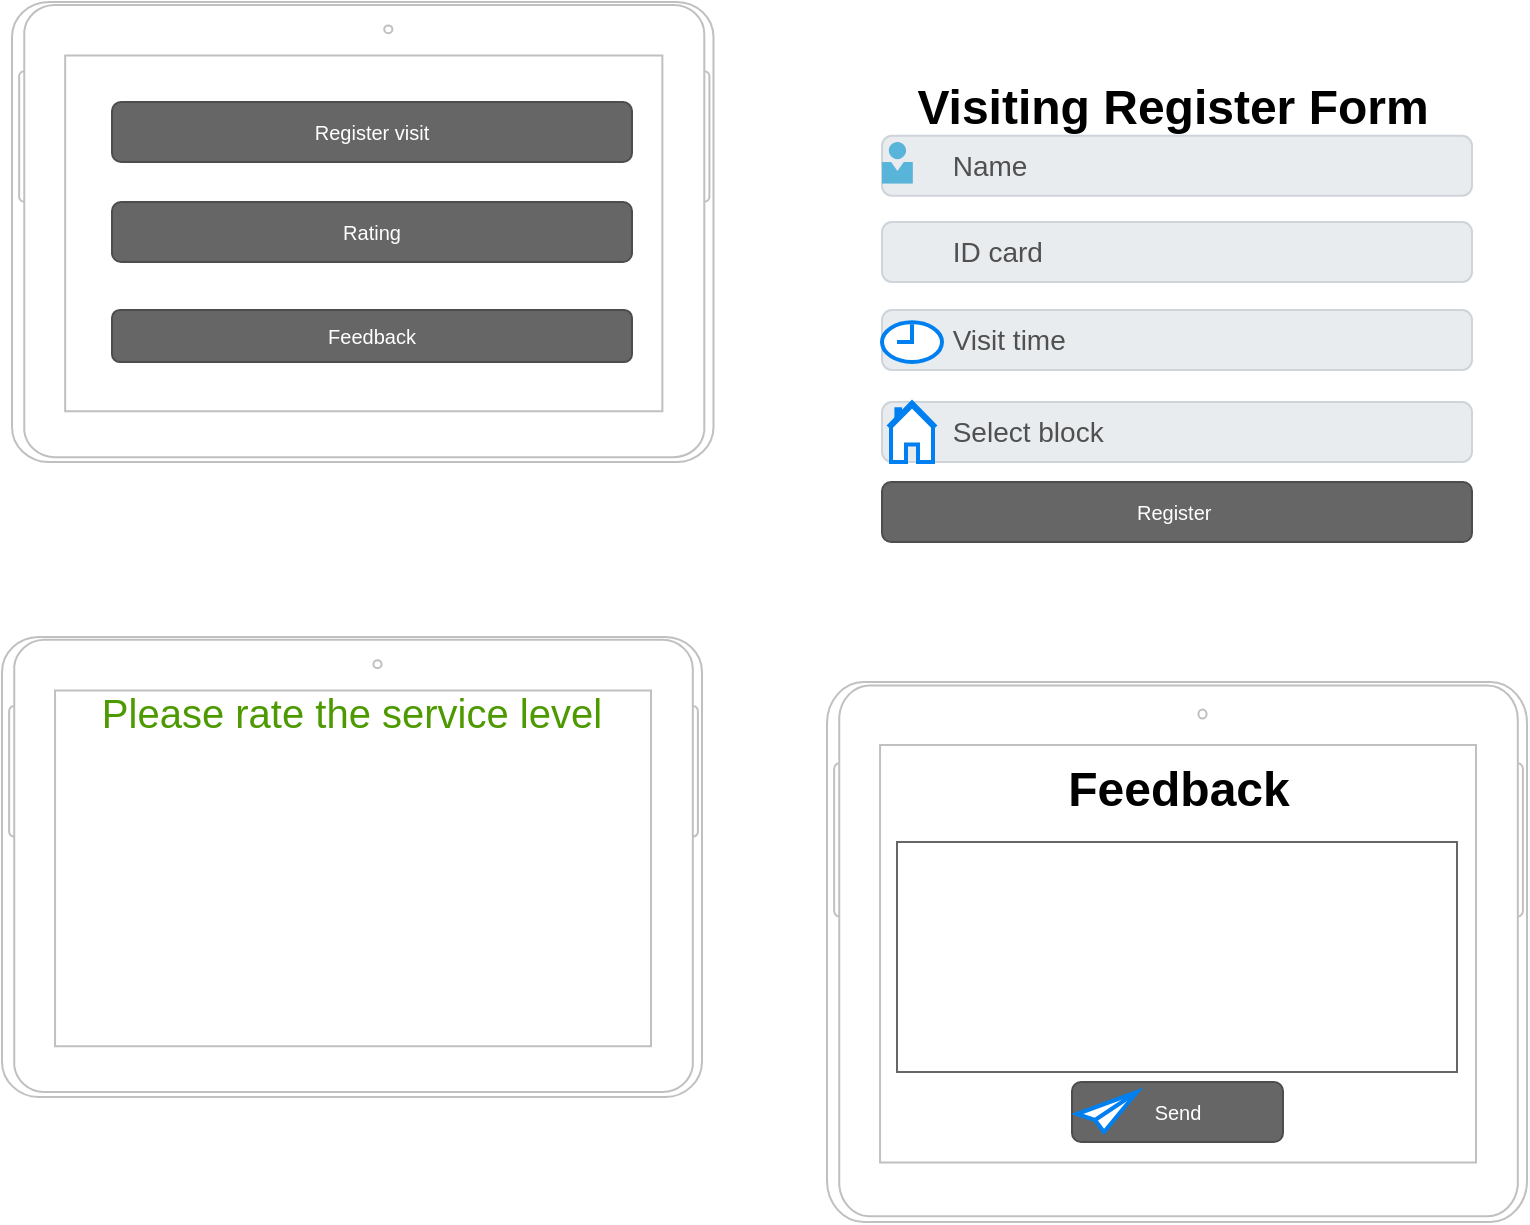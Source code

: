 <mxfile version="21.0.6" type="github">
  <diagram name="Page-1" id="ERA9clVWiJN9jm6EAOTU">
    <mxGraphModel dx="1050" dy="491" grid="1" gridSize="10" guides="1" tooltips="1" connect="1" arrows="1" fold="1" page="1" pageScale="1" pageWidth="850" pageHeight="1100" math="0" shadow="0">
      <root>
        <mxCell id="0" />
        <mxCell id="1" parent="0" />
        <mxCell id="GEdyw78trVJxSbKYEeHb-15" value="&amp;nbsp; &amp;nbsp; &amp;nbsp; Name" style="html=1;shadow=0;dashed=0;shape=mxgraph.bootstrap.rrect;rSize=5;strokeColor=#CED4DA;strokeWidth=1;fillColor=#E9ECEF;fontColor=#505050;whiteSpace=wrap;align=left;verticalAlign=middle;spacingLeft=10;fontSize=14;" parent="1" vertex="1">
          <mxGeometry x="605" y="176.88" width="295" height="30" as="geometry" />
        </mxCell>
        <mxCell id="GEdyw78trVJxSbKYEeHb-16" value="&amp;nbsp; &amp;nbsp; &amp;nbsp; ID card" style="html=1;shadow=0;dashed=0;shape=mxgraph.bootstrap.rrect;rSize=5;strokeColor=#CED4DA;strokeWidth=1;fillColor=#E9ECEF;fontColor=#505050;whiteSpace=wrap;align=left;verticalAlign=middle;spacingLeft=10;fontSize=14;" parent="1" vertex="1">
          <mxGeometry x="605" y="220" width="295" height="30" as="geometry" />
        </mxCell>
        <mxCell id="GEdyw78trVJxSbKYEeHb-17" value="&amp;nbsp; &amp;nbsp; &amp;nbsp; Visit time" style="html=1;shadow=0;dashed=0;shape=mxgraph.bootstrap.rrect;rSize=5;strokeColor=#CED4DA;strokeWidth=1;fillColor=#E9ECEF;fontColor=#505050;whiteSpace=wrap;align=left;verticalAlign=middle;spacingLeft=10;fontSize=14;" parent="1" vertex="1">
          <mxGeometry x="605" y="264" width="295" height="30" as="geometry" />
        </mxCell>
        <mxCell id="GEdyw78trVJxSbKYEeHb-19" value="&amp;nbsp; &amp;nbsp; &amp;nbsp; Select block" style="html=1;shadow=0;dashed=0;shape=mxgraph.bootstrap.rrect;rSize=5;strokeColor=#CED4DA;strokeWidth=1;fillColor=#E9ECEF;fontColor=#505050;whiteSpace=wrap;align=left;verticalAlign=middle;spacingLeft=10;fontSize=14;" parent="1" vertex="1">
          <mxGeometry x="605" y="310" width="295" height="30" as="geometry" />
        </mxCell>
        <mxCell id="GEdyw78trVJxSbKYEeHb-20" value="" style="shape=image;html=1;verticalAlign=top;verticalLabelPosition=bottom;labelBackgroundColor=#ffffff;imageAspect=0;aspect=fixed;image=https://cdn2.iconfinder.com/data/icons/navigation-set-arrows-part-two/32/Arrow_Drop_Down_Circle-128.png" parent="1" vertex="1">
          <mxGeometry x="863" y="313" width="24" height="24" as="geometry" />
        </mxCell>
        <mxCell id="GEdyw78trVJxSbKYEeHb-23" value="" style="shape=image;html=1;verticalAlign=top;verticalLabelPosition=bottom;labelBackgroundColor=#ffffff;imageAspect=0;aspect=fixed;image=https://cdn1.iconfinder.com/data/icons/unicons-line-vol-5/24/sad-128.png" parent="1" vertex="1">
          <mxGeometry x="350" y="515" width="70" height="70" as="geometry" />
        </mxCell>
        <mxCell id="GEdyw78trVJxSbKYEeHb-24" value="" style="shape=image;html=1;verticalAlign=top;verticalLabelPosition=bottom;labelBackgroundColor=#ffffff;imageAspect=0;aspect=fixed;image=https://cdn1.iconfinder.com/data/icons/unicons-line-vol-1/24/angry-128.png" parent="1" vertex="1">
          <mxGeometry x="200" y="515" width="70" height="70" as="geometry" />
        </mxCell>
        <mxCell id="GEdyw78trVJxSbKYEeHb-25" value="" style="shape=image;html=1;verticalAlign=top;verticalLabelPosition=bottom;labelBackgroundColor=#ffffff;imageAspect=0;aspect=fixed;image=https://cdn1.iconfinder.com/data/icons/unicons-line-vol-5/24/smile-beam-128.png" parent="1" vertex="1">
          <mxGeometry x="420" y="515" width="70" height="70" as="geometry" />
        </mxCell>
        <mxCell id="GEdyw78trVJxSbKYEeHb-26" value="" style="shape=image;html=1;verticalAlign=top;verticalLabelPosition=bottom;labelBackgroundColor=#ffffff;imageAspect=0;aspect=fixed;image=https://cdn1.iconfinder.com/data/icons/unicons-line-vol-5/24/sad-dizzy-128.png" parent="1" vertex="1">
          <mxGeometry x="280" y="515" width="70" height="70" as="geometry" />
        </mxCell>
        <mxCell id="GEdyw78trVJxSbKYEeHb-29" value="Please rate the service level" style="text;html=1;strokeColor=none;fillColor=none;align=center;verticalAlign=middle;whiteSpace=wrap;rounded=0;fontFamily=Helvetica;labelBackgroundColor=default;fontColor=#4D9900;fontSize=20;" parent="1" vertex="1">
          <mxGeometry x="210" y="450" width="260" height="30" as="geometry" />
        </mxCell>
        <mxCell id="GEdyw78trVJxSbKYEeHb-31" value="" style="verticalLabelPosition=bottom;verticalAlign=top;html=1;shadow=0;dashed=0;strokeWidth=1;shape=mxgraph.android.tab2;strokeColor=#c0c0c0;direction=north;" parent="1" vertex="1">
          <mxGeometry x="165" y="427.44" width="350" height="230" as="geometry" />
        </mxCell>
        <mxCell id="GEdyw78trVJxSbKYEeHb-32" value="" style="verticalLabelPosition=bottom;verticalAlign=top;html=1;shadow=0;dashed=0;strokeWidth=1;shape=mxgraph.android.tab2;strokeColor=#c0c0c0;direction=north;" parent="1" vertex="1">
          <mxGeometry x="170" y="110" width="350.75" height="230" as="geometry" />
        </mxCell>
        <mxCell id="GEdyw78trVJxSbKYEeHb-33" value="Register visit" style="rounded=1;html=1;shadow=0;dashed=0;whiteSpace=wrap;fontSize=10;fillColor=#666666;align=center;strokeColor=#4D4D4D;fontColor=#ffffff;" parent="1" vertex="1">
          <mxGeometry x="220" y="160" width="260" height="30" as="geometry" />
        </mxCell>
        <mxCell id="GEdyw78trVJxSbKYEeHb-34" value="Rating" style="rounded=1;html=1;shadow=0;dashed=0;whiteSpace=wrap;fontSize=10;fillColor=#666666;align=center;strokeColor=#4D4D4D;fontColor=#ffffff;" parent="1" vertex="1">
          <mxGeometry x="220" y="210" width="260" height="30" as="geometry" />
        </mxCell>
        <mxCell id="GEdyw78trVJxSbKYEeHb-35" value="Feedback" style="rounded=1;html=1;shadow=0;dashed=0;whiteSpace=wrap;fontSize=10;fillColor=#666666;align=center;strokeColor=#4D4D4D;fontColor=#ffffff;" parent="1" vertex="1">
          <mxGeometry x="220" y="264" width="260" height="26" as="geometry" />
        </mxCell>
        <mxCell id="GEdyw78trVJxSbKYEeHb-38" value="Visiting Register Form" style="text;strokeColor=none;fillColor=none;html=1;fontSize=24;fontStyle=1;verticalAlign=middle;align=center;" parent="1" vertex="1">
          <mxGeometry x="700" y="149.88" width="100" height="27" as="geometry" />
        </mxCell>
        <mxCell id="GEdyw78trVJxSbKYEeHb-40" value="Register&amp;nbsp;" style="rounded=1;html=1;shadow=0;dashed=0;whiteSpace=wrap;fontSize=10;fillColor=#666666;align=center;strokeColor=#4D4D4D;fontColor=#ffffff;" parent="1" vertex="1">
          <mxGeometry x="605" y="350" width="295" height="30" as="geometry" />
        </mxCell>
        <mxCell id="GEdyw78trVJxSbKYEeHb-42" value="" style="verticalLabelPosition=bottom;verticalAlign=top;html=1;shadow=0;dashed=0;strokeWidth=1;shape=mxgraph.android.tab2;strokeColor=#c0c0c0;direction=north;" parent="1" vertex="1">
          <mxGeometry x="577.5" y="450" width="350" height="270" as="geometry" />
        </mxCell>
        <mxCell id="GEdyw78trVJxSbKYEeHb-44" value="Feedback" style="text;strokeColor=none;fillColor=none;html=1;fontSize=24;fontStyle=1;verticalAlign=middle;align=center;" parent="1" vertex="1">
          <mxGeometry x="702.5" y="490" width="100" height="27" as="geometry" />
        </mxCell>
        <mxCell id="GEdyw78trVJxSbKYEeHb-45" value="" style="strokeWidth=1;shadow=0;dashed=0;align=center;html=1;shape=mxgraph.mockup.text.textBox;fontColor=#666666;align=left;fontSize=17;spacingLeft=4;spacingTop=-3;whiteSpace=wrap;strokeColor=#666666;mainText=" parent="1" vertex="1">
          <mxGeometry x="612.5" y="530" width="280" height="115" as="geometry" />
        </mxCell>
        <mxCell id="9Ig8hGc-oL2lYwAAS766-1" value="Send" style="rounded=1;html=1;shadow=0;dashed=0;whiteSpace=wrap;fontSize=10;fillColor=#666666;align=center;strokeColor=#4D4D4D;fontColor=#ffffff;" vertex="1" parent="1">
          <mxGeometry x="700" y="650" width="105.5" height="30" as="geometry" />
        </mxCell>
        <mxCell id="9Ig8hGc-oL2lYwAAS766-2" value="" style="html=1;verticalLabelPosition=bottom;align=center;labelBackgroundColor=#ffffff;verticalAlign=top;strokeWidth=2;strokeColor=#0080F0;shadow=0;dashed=0;shape=mxgraph.ios7.icons.pointer;" vertex="1" parent="1">
          <mxGeometry x="702.5" y="655" width="30" height="20" as="geometry" />
        </mxCell>
        <mxCell id="9Ig8hGc-oL2lYwAAS766-4" value="" style="shape=image;html=1;verticalAlign=top;verticalLabelPosition=bottom;labelBackgroundColor=#ffffff;imageAspect=0;aspect=fixed;image=https://cdn0.iconfinder.com/data/icons/communication-technology/500/list-128.png" vertex="1" parent="1">
          <mxGeometry x="680" y="334.75" width="60.5" height="60.5" as="geometry" />
        </mxCell>
        <mxCell id="9Ig8hGc-oL2lYwAAS766-6" value="" style="sketch=0;aspect=fixed;html=1;points=[];align=center;image;fontSize=12;image=img/lib/mscae/Person.svg;" vertex="1" parent="1">
          <mxGeometry x="605" y="180" width="15.45" height="20.88" as="geometry" />
        </mxCell>
        <mxCell id="9Ig8hGc-oL2lYwAAS766-8" value="" style="shape=image;html=1;verticalAlign=top;verticalLabelPosition=bottom;labelBackgroundColor=#ffffff;imageAspect=0;aspect=fixed;image=https://cdn0.iconfinder.com/data/icons/payment-76/512/identity-128.png" vertex="1" parent="1">
          <mxGeometry x="605" y="223" width="27" height="27" as="geometry" />
        </mxCell>
        <mxCell id="9Ig8hGc-oL2lYwAAS766-9" value="" style="html=1;verticalLabelPosition=bottom;align=center;labelBackgroundColor=#ffffff;verticalAlign=top;strokeWidth=2;strokeColor=#0080F0;shadow=0;dashed=0;shape=mxgraph.ios7.icons.clock;" vertex="1" parent="1">
          <mxGeometry x="605" y="270.12" width="30" height="19.88" as="geometry" />
        </mxCell>
        <mxCell id="9Ig8hGc-oL2lYwAAS766-10" value="" style="html=1;verticalLabelPosition=bottom;align=center;labelBackgroundColor=#ffffff;verticalAlign=top;strokeWidth=2;strokeColor=#0080F0;shadow=0;dashed=0;shape=mxgraph.ios7.icons.home;" vertex="1" parent="1">
          <mxGeometry x="608" y="310.12" width="24" height="29.88" as="geometry" />
        </mxCell>
        <mxCell id="9Ig8hGc-oL2lYwAAS766-11" value="" style="shape=image;html=1;verticalAlign=top;verticalLabelPosition=bottom;labelBackgroundColor=#ffffff;imageAspect=0;aspect=fixed;image=https://cdn0.iconfinder.com/data/icons/communication-technology/500/list-128.png" vertex="1" parent="1">
          <mxGeometry x="260" y="144.75" width="60.5" height="60.5" as="geometry" />
        </mxCell>
        <mxCell id="9Ig8hGc-oL2lYwAAS766-12" value="" style="shape=image;html=1;verticalAlign=top;verticalLabelPosition=bottom;labelBackgroundColor=#ffffff;imageAspect=0;aspect=fixed;image=https://cdn1.iconfinder.com/data/icons/unicons-line-vol-5/24/smile-128.png" vertex="1" parent="1">
          <mxGeometry x="270" y="206.5" width="37" height="37" as="geometry" />
        </mxCell>
        <mxCell id="9Ig8hGc-oL2lYwAAS766-13" value="" style="shape=image;html=1;verticalAlign=top;verticalLabelPosition=bottom;labelBackgroundColor=#ffffff;imageAspect=0;aspect=fixed;image=https://cdn1.iconfinder.com/data/icons/unicons-line-vol-2/24/comment-notes-128.png" vertex="1" parent="1">
          <mxGeometry x="272.75" y="261.25" width="31.5" height="31.5" as="geometry" />
        </mxCell>
      </root>
    </mxGraphModel>
  </diagram>
</mxfile>
